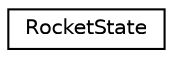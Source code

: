 digraph "Graphical Class Hierarchy"
{
 // LATEX_PDF_SIZE
  edge [fontname="Helvetica",fontsize="10",labelfontname="Helvetica",labelfontsize="10"];
  node [fontname="Helvetica",fontsize="10",shape=record];
  rankdir="LR";
  Node0 [label="RocketState",height=0.2,width=0.4,color="black", fillcolor="white", style="filled",URL="$classRocketState.html",tooltip=" "];
}
